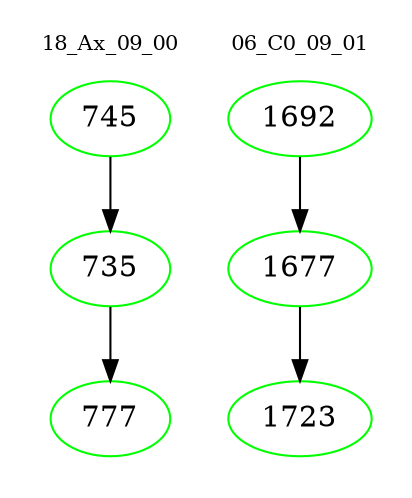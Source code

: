 digraph{
subgraph cluster_0 {
color = white
label = "18_Ax_09_00";
fontsize=10;
T0_745 [label="745", color="green"]
T0_745 -> T0_735 [color="black"]
T0_735 [label="735", color="green"]
T0_735 -> T0_777 [color="black"]
T0_777 [label="777", color="green"]
}
subgraph cluster_1 {
color = white
label = "06_C0_09_01";
fontsize=10;
T1_1692 [label="1692", color="green"]
T1_1692 -> T1_1677 [color="black"]
T1_1677 [label="1677", color="green"]
T1_1677 -> T1_1723 [color="black"]
T1_1723 [label="1723", color="green"]
}
}
